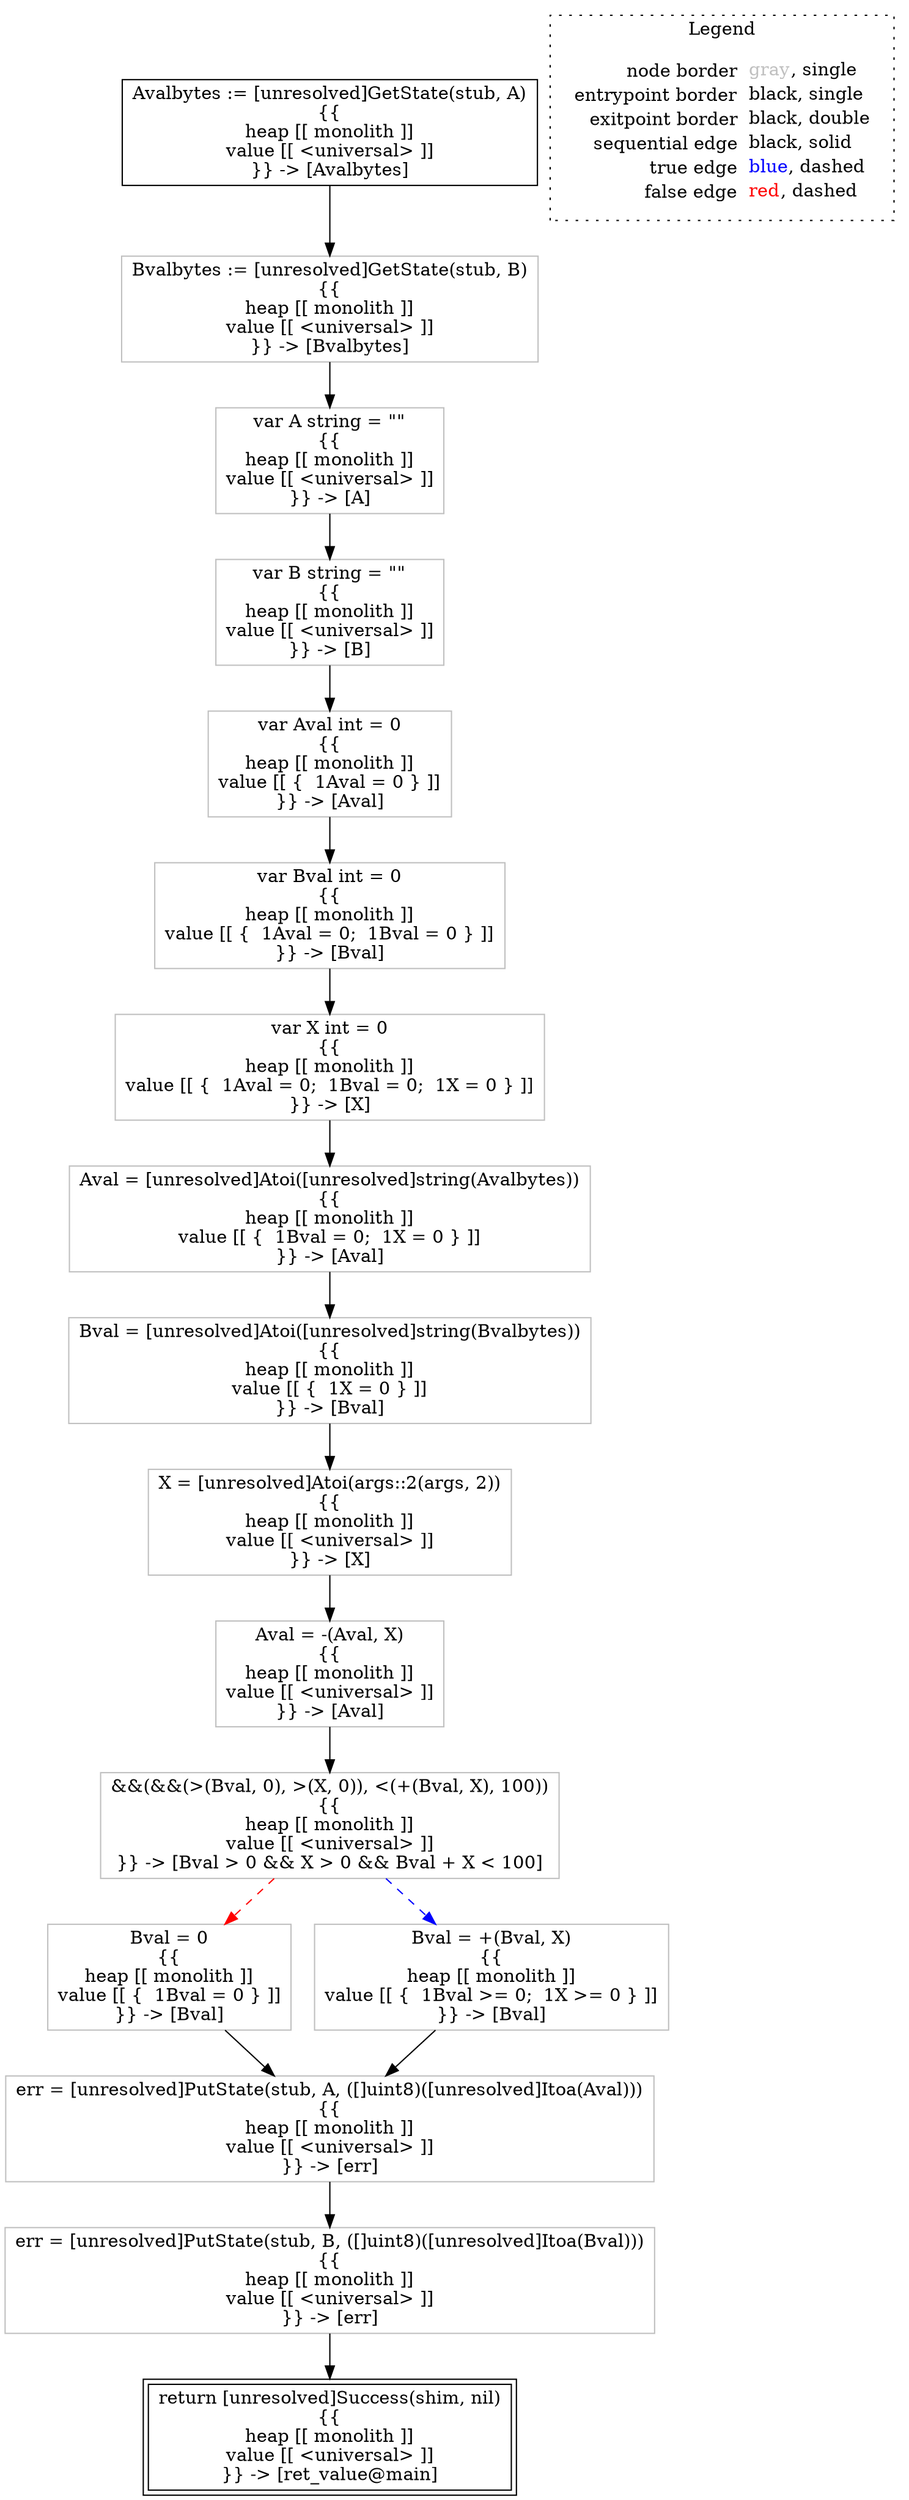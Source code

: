 digraph {
	"node0" [shape="rect",color="black",label=<Avalbytes := [unresolved]GetState(stub, A)<BR/>{{<BR/>heap [[ monolith ]]<BR/>value [[ &lt;universal&gt; ]]<BR/>}} -&gt; [Avalbytes]>];
	"node1" [shape="rect",color="gray",label=<err = [unresolved]PutState(stub, B, ([]uint8)([unresolved]Itoa(Bval)))<BR/>{{<BR/>heap [[ monolith ]]<BR/>value [[ &lt;universal&gt; ]]<BR/>}} -&gt; [err]>];
	"node2" [shape="rect",color="gray",label=<var Aval int = 0<BR/>{{<BR/>heap [[ monolith ]]<BR/>value [[ {  1Aval = 0 } ]]<BR/>}} -&gt; [Aval]>];
	"node3" [shape="rect",color="gray",label=<err = [unresolved]PutState(stub, A, ([]uint8)([unresolved]Itoa(Aval)))<BR/>{{<BR/>heap [[ monolith ]]<BR/>value [[ &lt;universal&gt; ]]<BR/>}} -&gt; [err]>];
	"node4" [shape="rect",color="gray",label=<var B string = &quot;&quot;<BR/>{{<BR/>heap [[ monolith ]]<BR/>value [[ &lt;universal&gt; ]]<BR/>}} -&gt; [B]>];
	"node5" [shape="rect",color="gray",label=<Bval = 0<BR/>{{<BR/>heap [[ monolith ]]<BR/>value [[ {  1Bval = 0 } ]]<BR/>}} -&gt; [Bval]>];
	"node6" [shape="rect",color="gray",label=<Aval = [unresolved]Atoi([unresolved]string(Avalbytes))<BR/>{{<BR/>heap [[ monolith ]]<BR/>value [[ {  1Bval = 0;  1X = 0 } ]]<BR/>}} -&gt; [Aval]>];
	"node7" [shape="rect",color="black",peripheries="2",label=<return [unresolved]Success(shim, nil)<BR/>{{<BR/>heap [[ monolith ]]<BR/>value [[ &lt;universal&gt; ]]<BR/>}} -&gt; [ret_value@main]>];
	"node8" [shape="rect",color="gray",label=<var Bval int = 0<BR/>{{<BR/>heap [[ monolith ]]<BR/>value [[ {  1Aval = 0;  1Bval = 0 } ]]<BR/>}} -&gt; [Bval]>];
	"node9" [shape="rect",color="gray",label=<Bval = [unresolved]Atoi([unresolved]string(Bvalbytes))<BR/>{{<BR/>heap [[ monolith ]]<BR/>value [[ {  1X = 0 } ]]<BR/>}} -&gt; [Bval]>];
	"node10" [shape="rect",color="gray",label=<&amp;&amp;(&amp;&amp;(&gt;(Bval, 0), &gt;(X, 0)), &lt;(+(Bval, X), 100))<BR/>{{<BR/>heap [[ monolith ]]<BR/>value [[ &lt;universal&gt; ]]<BR/>}} -&gt; [Bval &gt; 0 &amp;&amp; X &gt; 0 &amp;&amp; Bval + X &lt; 100]>];
	"node11" [shape="rect",color="gray",label=<var X int = 0<BR/>{{<BR/>heap [[ monolith ]]<BR/>value [[ {  1Aval = 0;  1Bval = 0;  1X = 0 } ]]<BR/>}} -&gt; [X]>];
	"node12" [shape="rect",color="gray",label=<Aval = -(Aval, X)<BR/>{{<BR/>heap [[ monolith ]]<BR/>value [[ &lt;universal&gt; ]]<BR/>}} -&gt; [Aval]>];
	"node13" [shape="rect",color="gray",label=<X = [unresolved]Atoi(args::2(args, 2))<BR/>{{<BR/>heap [[ monolith ]]<BR/>value [[ &lt;universal&gt; ]]<BR/>}} -&gt; [X]>];
	"node14" [shape="rect",color="gray",label=<Bvalbytes := [unresolved]GetState(stub, B)<BR/>{{<BR/>heap [[ monolith ]]<BR/>value [[ &lt;universal&gt; ]]<BR/>}} -&gt; [Bvalbytes]>];
	"node15" [shape="rect",color="gray",label=<Bval = +(Bval, X)<BR/>{{<BR/>heap [[ monolith ]]<BR/>value [[ {  1Bval &gt;= 0;  1X &gt;= 0 } ]]<BR/>}} -&gt; [Bval]>];
	"node16" [shape="rect",color="gray",label=<var A string = &quot;&quot;<BR/>{{<BR/>heap [[ monolith ]]<BR/>value [[ &lt;universal&gt; ]]<BR/>}} -&gt; [A]>];
	"node1" -> "node7" [color="black"];
	"node2" -> "node8" [color="black"];
	"node3" -> "node1" [color="black"];
	"node4" -> "node2" [color="black"];
	"node5" -> "node3" [color="black"];
	"node6" -> "node9" [color="black"];
	"node8" -> "node11" [color="black"];
	"node9" -> "node13" [color="black"];
	"node10" -> "node5" [color="red",style="dashed"];
	"node10" -> "node15" [color="blue",style="dashed"];
	"node11" -> "node6" [color="black"];
	"node12" -> "node10" [color="black"];
	"node13" -> "node12" [color="black"];
	"node14" -> "node16" [color="black"];
	"node0" -> "node14" [color="black"];
	"node15" -> "node3" [color="black"];
	"node16" -> "node4" [color="black"];
subgraph cluster_legend {
	label="Legend";
	style=dotted;
	node [shape=plaintext];
	"legend" [label=<<table border="0" cellpadding="2" cellspacing="0" cellborder="0"><tr><td align="right">node border&nbsp;</td><td align="left"><font color="gray">gray</font>, single</td></tr><tr><td align="right">entrypoint border&nbsp;</td><td align="left"><font color="black">black</font>, single</td></tr><tr><td align="right">exitpoint border&nbsp;</td><td align="left"><font color="black">black</font>, double</td></tr><tr><td align="right">sequential edge&nbsp;</td><td align="left"><font color="black">black</font>, solid</td></tr><tr><td align="right">true edge&nbsp;</td><td align="left"><font color="blue">blue</font>, dashed</td></tr><tr><td align="right">false edge&nbsp;</td><td align="left"><font color="red">red</font>, dashed</td></tr></table>>];
}

}
